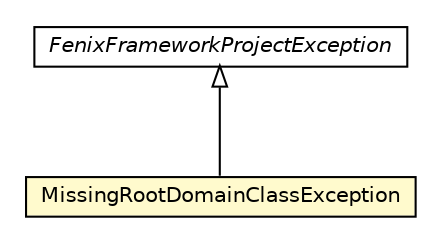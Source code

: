 #!/usr/local/bin/dot
#
# Class diagram 
# Generated by UMLGraph version 5.1 (http://www.umlgraph.org/)
#

digraph G {
	edge [fontname="Helvetica",fontsize=10,labelfontname="Helvetica",labelfontsize=10];
	node [fontname="Helvetica",fontsize=10,shape=plaintext];
	nodesep=0.25;
	ranksep=0.5;
	// pt.ist.fenixframework.project.exception.MissingRootDomainClassException
	c23597 [label=<<table title="pt.ist.fenixframework.project.exception.MissingRootDomainClassException" border="0" cellborder="1" cellspacing="0" cellpadding="2" port="p" bgcolor="lemonChiffon" href="./MissingRootDomainClassException.html">
		<tr><td><table border="0" cellspacing="0" cellpadding="1">
<tr><td align="center" balign="center"> MissingRootDomainClassException </td></tr>
		</table></td></tr>
		</table>>, fontname="Helvetica", fontcolor="black", fontsize=10.0];
	// pt.ist.fenixframework.project.exception.FenixFrameworkProjectException
	c23598 [label=<<table title="pt.ist.fenixframework.project.exception.FenixFrameworkProjectException" border="0" cellborder="1" cellspacing="0" cellpadding="2" port="p" href="./FenixFrameworkProjectException.html">
		<tr><td><table border="0" cellspacing="0" cellpadding="1">
<tr><td align="center" balign="center"><font face="Helvetica-Oblique"> FenixFrameworkProjectException </font></td></tr>
		</table></td></tr>
		</table>>, fontname="Helvetica", fontcolor="black", fontsize=10.0];
	//pt.ist.fenixframework.project.exception.MissingRootDomainClassException extends pt.ist.fenixframework.project.exception.FenixFrameworkProjectException
	c23598:p -> c23597:p [dir=back,arrowtail=empty];
}


